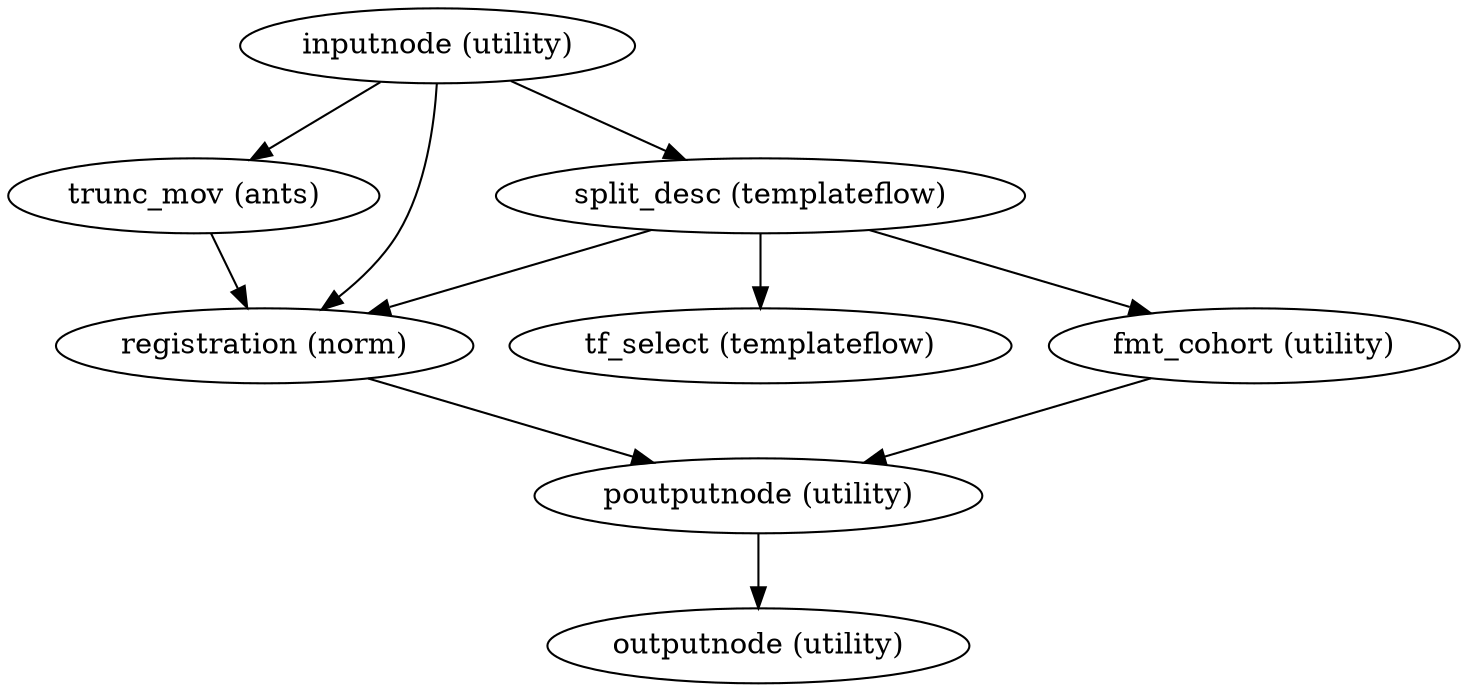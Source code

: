 strict digraph  {
"poutputnode (utility)";
"outputnode (utility)";
"inputnode (utility)";
"split_desc (templateflow)";
"trunc_mov (ants)";
"registration (norm)";
"tf_select (templateflow)";
"fmt_cohort (utility)";
"poutputnode (utility)" -> "outputnode (utility)";
"inputnode (utility)" -> "split_desc (templateflow)";
"inputnode (utility)" -> "trunc_mov (ants)";
"inputnode (utility)" -> "registration (norm)";
"split_desc (templateflow)" -> "tf_select (templateflow)";
"split_desc (templateflow)" -> "registration (norm)";
"split_desc (templateflow)" -> "fmt_cohort (utility)";
"trunc_mov (ants)" -> "registration (norm)";
"registration (norm)" -> "poutputnode (utility)";
"fmt_cohort (utility)" -> "poutputnode (utility)";
}

